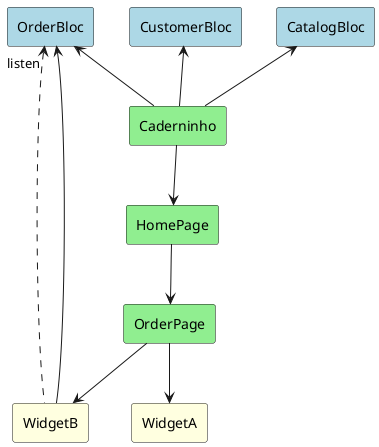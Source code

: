 @startuml
!define Widget rectangle #lightyellow
!define App rectangle #lightgreen
!define Bloc rectangle #lightblue
!define Page rectangle #lightgreen

Widget WidgetA
Widget WidgetB

Bloc OrderBloc
Bloc CatalogBloc
Bloc CustomerBloc

App Caderninho

Page HomePage
Page OrderPage

Caderninho -up-> CatalogBloc
Caderninho -up-> CustomerBloc
Caderninho -up-> OrderBloc
Caderninho --> HomePage

HomePage --> OrderPage

OrderPage -down-> WidgetA
OrderPage -down-> WidgetB

WidgetB ..up..> "listen" OrderBloc
WidgetB --> OrderBloc
@enduml